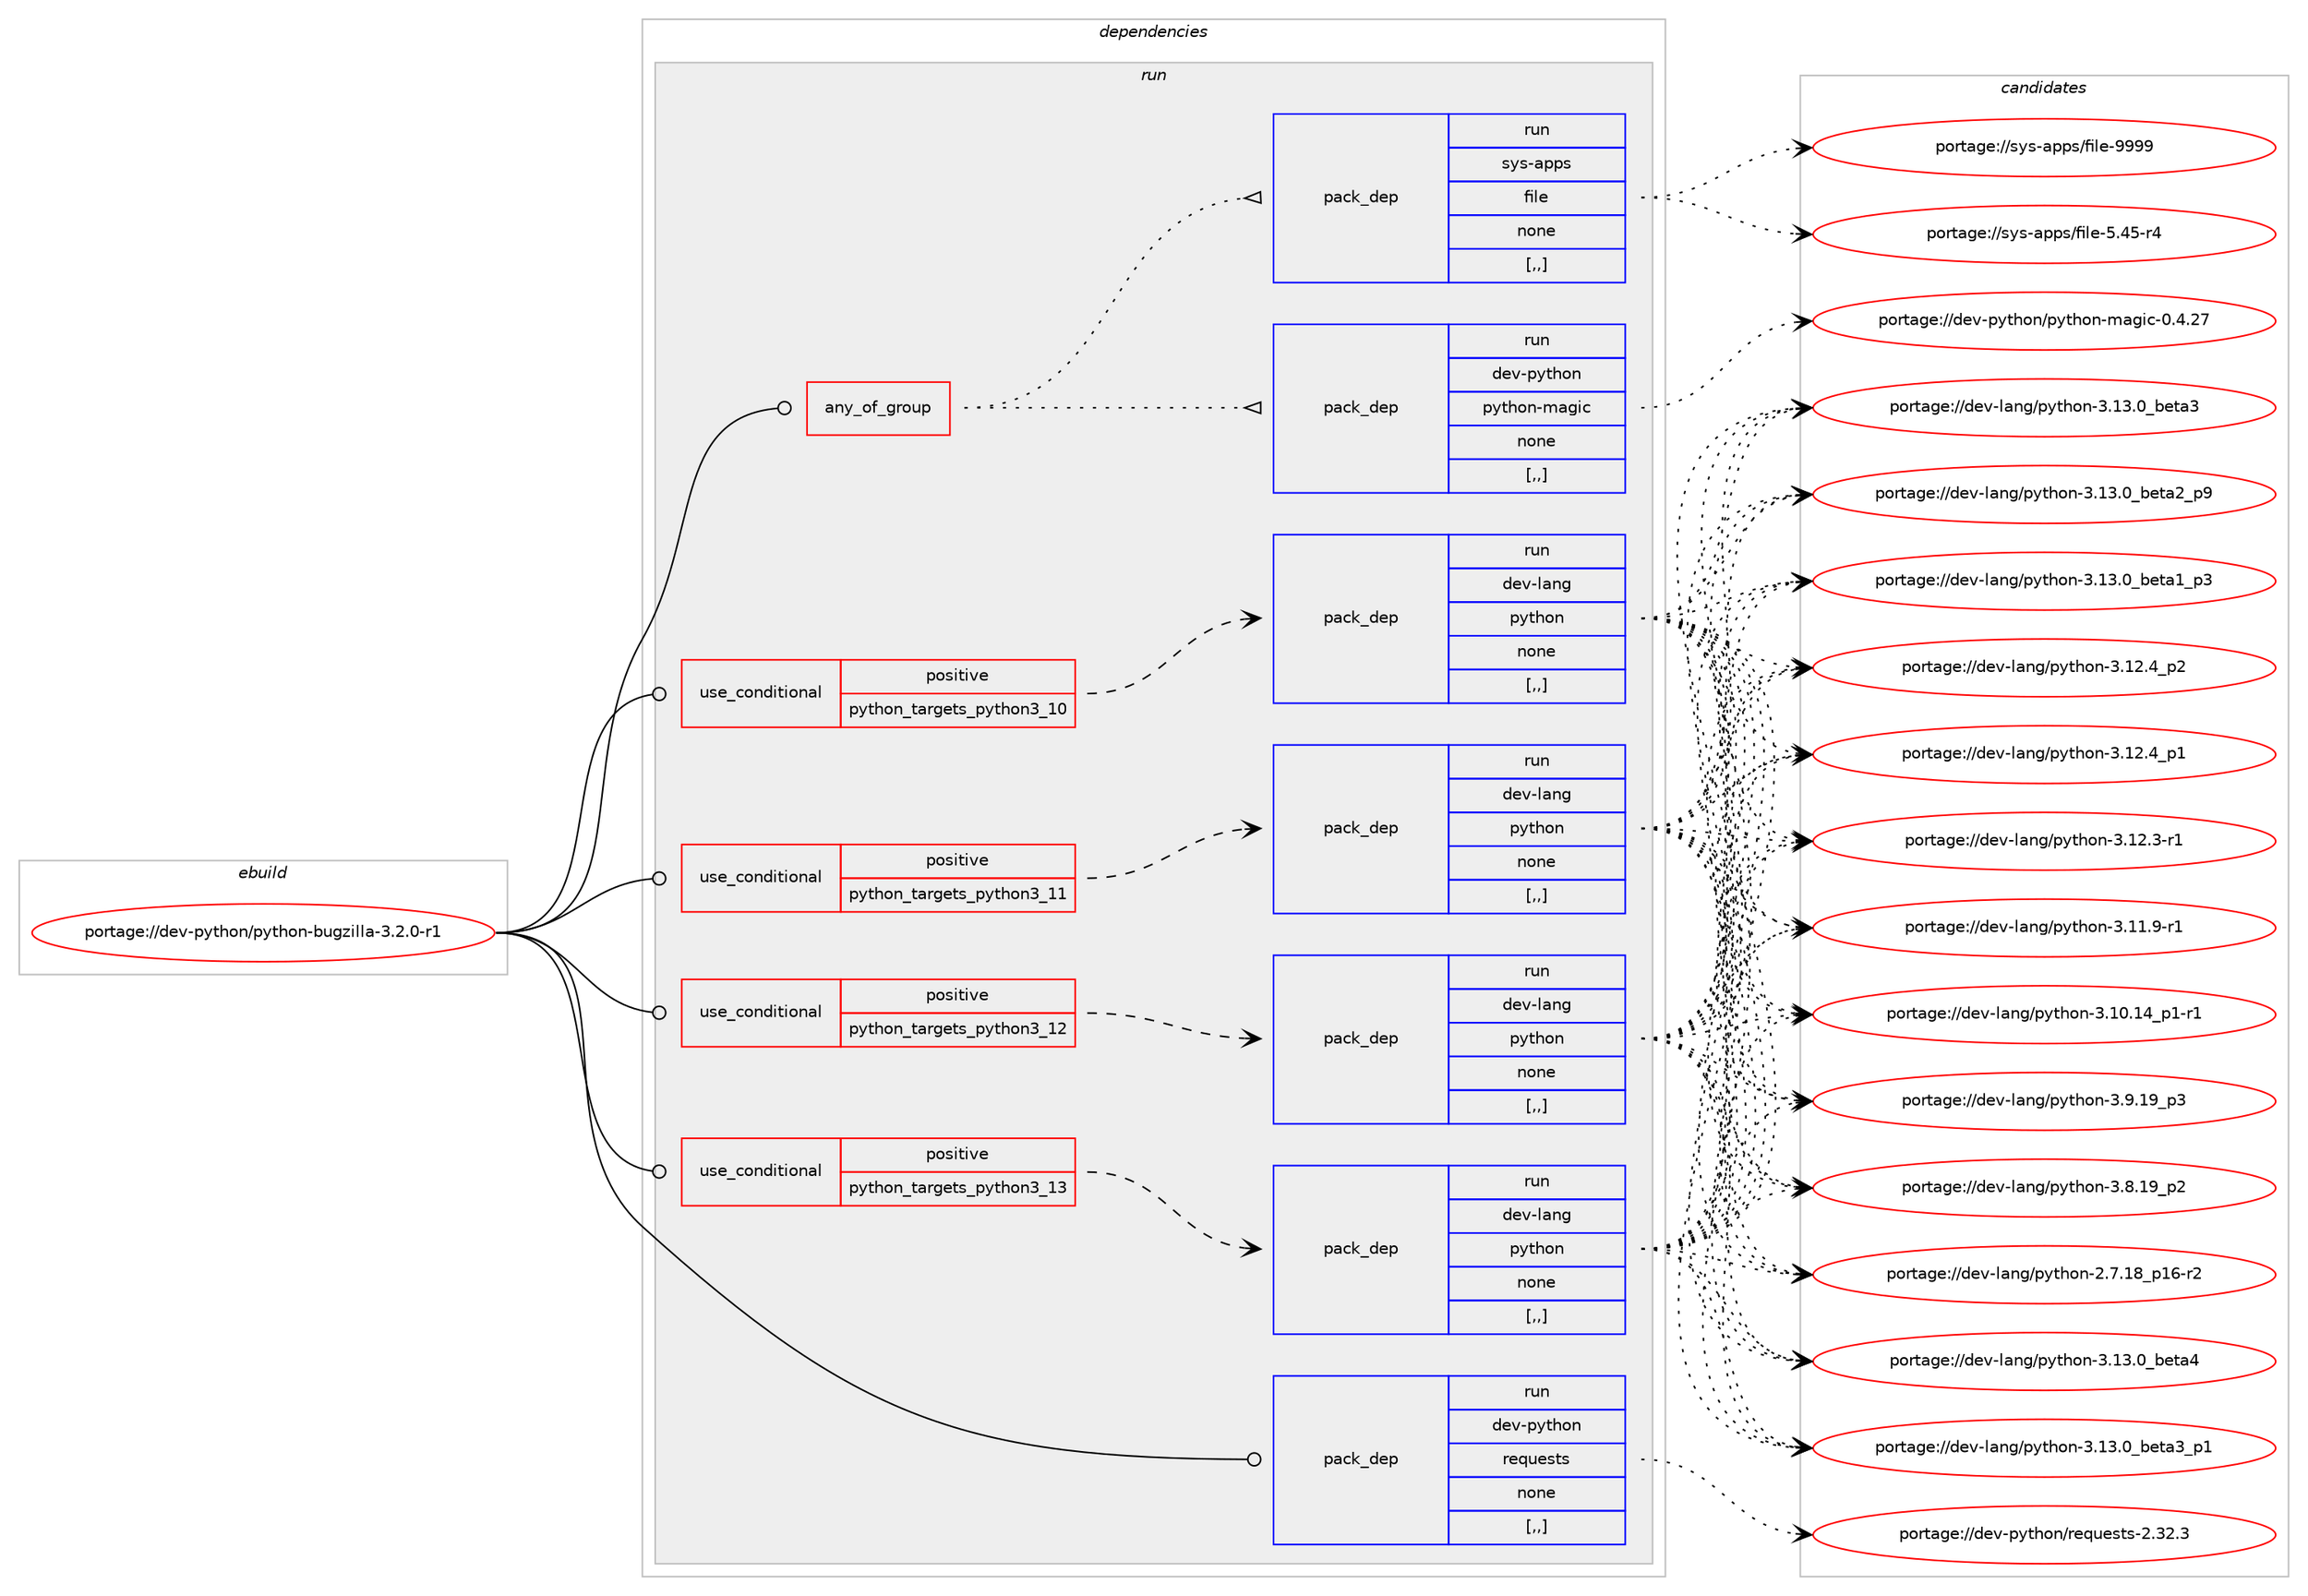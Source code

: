 digraph prolog {

# *************
# Graph options
# *************

newrank=true;
concentrate=true;
compound=true;
graph [rankdir=LR,fontname=Helvetica,fontsize=10,ranksep=1.5];#, ranksep=2.5, nodesep=0.2];
edge  [arrowhead=vee];
node  [fontname=Helvetica,fontsize=10];

# **********
# The ebuild
# **********

subgraph cluster_leftcol {
color=gray;
label=<<i>ebuild</i>>;
id [label="portage://dev-python/python-bugzilla-3.2.0-r1", color=red, width=4, href="../dev-python/python-bugzilla-3.2.0-r1.svg"];
}

# ****************
# The dependencies
# ****************

subgraph cluster_midcol {
color=gray;
label=<<i>dependencies</i>>;
subgraph cluster_compile {
fillcolor="#eeeeee";
style=filled;
label=<<i>compile</i>>;
}
subgraph cluster_compileandrun {
fillcolor="#eeeeee";
style=filled;
label=<<i>compile and run</i>>;
}
subgraph cluster_run {
fillcolor="#eeeeee";
style=filled;
label=<<i>run</i>>;
subgraph any1120 {
dependency160073 [label=<<TABLE BORDER="0" CELLBORDER="1" CELLSPACING="0" CELLPADDING="4"><TR><TD CELLPADDING="10">any_of_group</TD></TR></TABLE>>, shape=none, color=red];subgraph pack120551 {
dependency160074 [label=<<TABLE BORDER="0" CELLBORDER="1" CELLSPACING="0" CELLPADDING="4" WIDTH="220"><TR><TD ROWSPAN="6" CELLPADDING="30">pack_dep</TD></TR><TR><TD WIDTH="110">run</TD></TR><TR><TD>dev-python</TD></TR><TR><TD>python-magic</TD></TR><TR><TD>none</TD></TR><TR><TD>[,,]</TD></TR></TABLE>>, shape=none, color=blue];
}
dependency160073:e -> dependency160074:w [weight=20,style="dotted",arrowhead="oinv"];
subgraph pack120552 {
dependency160075 [label=<<TABLE BORDER="0" CELLBORDER="1" CELLSPACING="0" CELLPADDING="4" WIDTH="220"><TR><TD ROWSPAN="6" CELLPADDING="30">pack_dep</TD></TR><TR><TD WIDTH="110">run</TD></TR><TR><TD>sys-apps</TD></TR><TR><TD>file</TD></TR><TR><TD>none</TD></TR><TR><TD>[,,]</TD></TR></TABLE>>, shape=none, color=blue];
}
dependency160073:e -> dependency160075:w [weight=20,style="dotted",arrowhead="oinv"];
}
id:e -> dependency160073:w [weight=20,style="solid",arrowhead="odot"];
subgraph cond38252 {
dependency160076 [label=<<TABLE BORDER="0" CELLBORDER="1" CELLSPACING="0" CELLPADDING="4"><TR><TD ROWSPAN="3" CELLPADDING="10">use_conditional</TD></TR><TR><TD>positive</TD></TR><TR><TD>python_targets_python3_10</TD></TR></TABLE>>, shape=none, color=red];
subgraph pack120553 {
dependency160077 [label=<<TABLE BORDER="0" CELLBORDER="1" CELLSPACING="0" CELLPADDING="4" WIDTH="220"><TR><TD ROWSPAN="6" CELLPADDING="30">pack_dep</TD></TR><TR><TD WIDTH="110">run</TD></TR><TR><TD>dev-lang</TD></TR><TR><TD>python</TD></TR><TR><TD>none</TD></TR><TR><TD>[,,]</TD></TR></TABLE>>, shape=none, color=blue];
}
dependency160076:e -> dependency160077:w [weight=20,style="dashed",arrowhead="vee"];
}
id:e -> dependency160076:w [weight=20,style="solid",arrowhead="odot"];
subgraph cond38253 {
dependency160078 [label=<<TABLE BORDER="0" CELLBORDER="1" CELLSPACING="0" CELLPADDING="4"><TR><TD ROWSPAN="3" CELLPADDING="10">use_conditional</TD></TR><TR><TD>positive</TD></TR><TR><TD>python_targets_python3_11</TD></TR></TABLE>>, shape=none, color=red];
subgraph pack120554 {
dependency160079 [label=<<TABLE BORDER="0" CELLBORDER="1" CELLSPACING="0" CELLPADDING="4" WIDTH="220"><TR><TD ROWSPAN="6" CELLPADDING="30">pack_dep</TD></TR><TR><TD WIDTH="110">run</TD></TR><TR><TD>dev-lang</TD></TR><TR><TD>python</TD></TR><TR><TD>none</TD></TR><TR><TD>[,,]</TD></TR></TABLE>>, shape=none, color=blue];
}
dependency160078:e -> dependency160079:w [weight=20,style="dashed",arrowhead="vee"];
}
id:e -> dependency160078:w [weight=20,style="solid",arrowhead="odot"];
subgraph cond38254 {
dependency160080 [label=<<TABLE BORDER="0" CELLBORDER="1" CELLSPACING="0" CELLPADDING="4"><TR><TD ROWSPAN="3" CELLPADDING="10">use_conditional</TD></TR><TR><TD>positive</TD></TR><TR><TD>python_targets_python3_12</TD></TR></TABLE>>, shape=none, color=red];
subgraph pack120555 {
dependency160081 [label=<<TABLE BORDER="0" CELLBORDER="1" CELLSPACING="0" CELLPADDING="4" WIDTH="220"><TR><TD ROWSPAN="6" CELLPADDING="30">pack_dep</TD></TR><TR><TD WIDTH="110">run</TD></TR><TR><TD>dev-lang</TD></TR><TR><TD>python</TD></TR><TR><TD>none</TD></TR><TR><TD>[,,]</TD></TR></TABLE>>, shape=none, color=blue];
}
dependency160080:e -> dependency160081:w [weight=20,style="dashed",arrowhead="vee"];
}
id:e -> dependency160080:w [weight=20,style="solid",arrowhead="odot"];
subgraph cond38255 {
dependency160082 [label=<<TABLE BORDER="0" CELLBORDER="1" CELLSPACING="0" CELLPADDING="4"><TR><TD ROWSPAN="3" CELLPADDING="10">use_conditional</TD></TR><TR><TD>positive</TD></TR><TR><TD>python_targets_python3_13</TD></TR></TABLE>>, shape=none, color=red];
subgraph pack120556 {
dependency160083 [label=<<TABLE BORDER="0" CELLBORDER="1" CELLSPACING="0" CELLPADDING="4" WIDTH="220"><TR><TD ROWSPAN="6" CELLPADDING="30">pack_dep</TD></TR><TR><TD WIDTH="110">run</TD></TR><TR><TD>dev-lang</TD></TR><TR><TD>python</TD></TR><TR><TD>none</TD></TR><TR><TD>[,,]</TD></TR></TABLE>>, shape=none, color=blue];
}
dependency160082:e -> dependency160083:w [weight=20,style="dashed",arrowhead="vee"];
}
id:e -> dependency160082:w [weight=20,style="solid",arrowhead="odot"];
subgraph pack120557 {
dependency160084 [label=<<TABLE BORDER="0" CELLBORDER="1" CELLSPACING="0" CELLPADDING="4" WIDTH="220"><TR><TD ROWSPAN="6" CELLPADDING="30">pack_dep</TD></TR><TR><TD WIDTH="110">run</TD></TR><TR><TD>dev-python</TD></TR><TR><TD>requests</TD></TR><TR><TD>none</TD></TR><TR><TD>[,,]</TD></TR></TABLE>>, shape=none, color=blue];
}
id:e -> dependency160084:w [weight=20,style="solid",arrowhead="odot"];
}
}

# **************
# The candidates
# **************

subgraph cluster_choices {
rank=same;
color=gray;
label=<<i>candidates</i>>;

subgraph choice120551 {
color=black;
nodesep=1;
choice100101118451121211161041111104711212111610411111045109971031059945484652465055 [label="portage://dev-python/python-magic-0.4.27", color=red, width=4,href="../dev-python/python-magic-0.4.27.svg"];
dependency160074:e -> choice100101118451121211161041111104711212111610411111045109971031059945484652465055:w [style=dotted,weight="100"];
}
subgraph choice120552 {
color=black;
nodesep=1;
choice1151211154597112112115471021051081014557575757 [label="portage://sys-apps/file-9999", color=red, width=4,href="../sys-apps/file-9999.svg"];
choice11512111545971121121154710210510810145534652534511452 [label="portage://sys-apps/file-5.45-r4", color=red, width=4,href="../sys-apps/file-5.45-r4.svg"];
dependency160075:e -> choice1151211154597112112115471021051081014557575757:w [style=dotted,weight="100"];
dependency160075:e -> choice11512111545971121121154710210510810145534652534511452:w [style=dotted,weight="100"];
}
subgraph choice120553 {
color=black;
nodesep=1;
choice1001011184510897110103471121211161041111104551464951464895981011169752 [label="portage://dev-lang/python-3.13.0_beta4", color=red, width=4,href="../dev-lang/python-3.13.0_beta4.svg"];
choice10010111845108971101034711212111610411111045514649514648959810111697519511249 [label="portage://dev-lang/python-3.13.0_beta3_p1", color=red, width=4,href="../dev-lang/python-3.13.0_beta3_p1.svg"];
choice1001011184510897110103471121211161041111104551464951464895981011169751 [label="portage://dev-lang/python-3.13.0_beta3", color=red, width=4,href="../dev-lang/python-3.13.0_beta3.svg"];
choice10010111845108971101034711212111610411111045514649514648959810111697509511257 [label="portage://dev-lang/python-3.13.0_beta2_p9", color=red, width=4,href="../dev-lang/python-3.13.0_beta2_p9.svg"];
choice10010111845108971101034711212111610411111045514649514648959810111697499511251 [label="portage://dev-lang/python-3.13.0_beta1_p3", color=red, width=4,href="../dev-lang/python-3.13.0_beta1_p3.svg"];
choice100101118451089711010347112121116104111110455146495046529511250 [label="portage://dev-lang/python-3.12.4_p2", color=red, width=4,href="../dev-lang/python-3.12.4_p2.svg"];
choice100101118451089711010347112121116104111110455146495046529511249 [label="portage://dev-lang/python-3.12.4_p1", color=red, width=4,href="../dev-lang/python-3.12.4_p1.svg"];
choice100101118451089711010347112121116104111110455146495046514511449 [label="portage://dev-lang/python-3.12.3-r1", color=red, width=4,href="../dev-lang/python-3.12.3-r1.svg"];
choice100101118451089711010347112121116104111110455146494946574511449 [label="portage://dev-lang/python-3.11.9-r1", color=red, width=4,href="../dev-lang/python-3.11.9-r1.svg"];
choice100101118451089711010347112121116104111110455146494846495295112494511449 [label="portage://dev-lang/python-3.10.14_p1-r1", color=red, width=4,href="../dev-lang/python-3.10.14_p1-r1.svg"];
choice100101118451089711010347112121116104111110455146574649579511251 [label="portage://dev-lang/python-3.9.19_p3", color=red, width=4,href="../dev-lang/python-3.9.19_p3.svg"];
choice100101118451089711010347112121116104111110455146564649579511250 [label="portage://dev-lang/python-3.8.19_p2", color=red, width=4,href="../dev-lang/python-3.8.19_p2.svg"];
choice100101118451089711010347112121116104111110455046554649569511249544511450 [label="portage://dev-lang/python-2.7.18_p16-r2", color=red, width=4,href="../dev-lang/python-2.7.18_p16-r2.svg"];
dependency160077:e -> choice1001011184510897110103471121211161041111104551464951464895981011169752:w [style=dotted,weight="100"];
dependency160077:e -> choice10010111845108971101034711212111610411111045514649514648959810111697519511249:w [style=dotted,weight="100"];
dependency160077:e -> choice1001011184510897110103471121211161041111104551464951464895981011169751:w [style=dotted,weight="100"];
dependency160077:e -> choice10010111845108971101034711212111610411111045514649514648959810111697509511257:w [style=dotted,weight="100"];
dependency160077:e -> choice10010111845108971101034711212111610411111045514649514648959810111697499511251:w [style=dotted,weight="100"];
dependency160077:e -> choice100101118451089711010347112121116104111110455146495046529511250:w [style=dotted,weight="100"];
dependency160077:e -> choice100101118451089711010347112121116104111110455146495046529511249:w [style=dotted,weight="100"];
dependency160077:e -> choice100101118451089711010347112121116104111110455146495046514511449:w [style=dotted,weight="100"];
dependency160077:e -> choice100101118451089711010347112121116104111110455146494946574511449:w [style=dotted,weight="100"];
dependency160077:e -> choice100101118451089711010347112121116104111110455146494846495295112494511449:w [style=dotted,weight="100"];
dependency160077:e -> choice100101118451089711010347112121116104111110455146574649579511251:w [style=dotted,weight="100"];
dependency160077:e -> choice100101118451089711010347112121116104111110455146564649579511250:w [style=dotted,weight="100"];
dependency160077:e -> choice100101118451089711010347112121116104111110455046554649569511249544511450:w [style=dotted,weight="100"];
}
subgraph choice120554 {
color=black;
nodesep=1;
choice1001011184510897110103471121211161041111104551464951464895981011169752 [label="portage://dev-lang/python-3.13.0_beta4", color=red, width=4,href="../dev-lang/python-3.13.0_beta4.svg"];
choice10010111845108971101034711212111610411111045514649514648959810111697519511249 [label="portage://dev-lang/python-3.13.0_beta3_p1", color=red, width=4,href="../dev-lang/python-3.13.0_beta3_p1.svg"];
choice1001011184510897110103471121211161041111104551464951464895981011169751 [label="portage://dev-lang/python-3.13.0_beta3", color=red, width=4,href="../dev-lang/python-3.13.0_beta3.svg"];
choice10010111845108971101034711212111610411111045514649514648959810111697509511257 [label="portage://dev-lang/python-3.13.0_beta2_p9", color=red, width=4,href="../dev-lang/python-3.13.0_beta2_p9.svg"];
choice10010111845108971101034711212111610411111045514649514648959810111697499511251 [label="portage://dev-lang/python-3.13.0_beta1_p3", color=red, width=4,href="../dev-lang/python-3.13.0_beta1_p3.svg"];
choice100101118451089711010347112121116104111110455146495046529511250 [label="portage://dev-lang/python-3.12.4_p2", color=red, width=4,href="../dev-lang/python-3.12.4_p2.svg"];
choice100101118451089711010347112121116104111110455146495046529511249 [label="portage://dev-lang/python-3.12.4_p1", color=red, width=4,href="../dev-lang/python-3.12.4_p1.svg"];
choice100101118451089711010347112121116104111110455146495046514511449 [label="portage://dev-lang/python-3.12.3-r1", color=red, width=4,href="../dev-lang/python-3.12.3-r1.svg"];
choice100101118451089711010347112121116104111110455146494946574511449 [label="portage://dev-lang/python-3.11.9-r1", color=red, width=4,href="../dev-lang/python-3.11.9-r1.svg"];
choice100101118451089711010347112121116104111110455146494846495295112494511449 [label="portage://dev-lang/python-3.10.14_p1-r1", color=red, width=4,href="../dev-lang/python-3.10.14_p1-r1.svg"];
choice100101118451089711010347112121116104111110455146574649579511251 [label="portage://dev-lang/python-3.9.19_p3", color=red, width=4,href="../dev-lang/python-3.9.19_p3.svg"];
choice100101118451089711010347112121116104111110455146564649579511250 [label="portage://dev-lang/python-3.8.19_p2", color=red, width=4,href="../dev-lang/python-3.8.19_p2.svg"];
choice100101118451089711010347112121116104111110455046554649569511249544511450 [label="portage://dev-lang/python-2.7.18_p16-r2", color=red, width=4,href="../dev-lang/python-2.7.18_p16-r2.svg"];
dependency160079:e -> choice1001011184510897110103471121211161041111104551464951464895981011169752:w [style=dotted,weight="100"];
dependency160079:e -> choice10010111845108971101034711212111610411111045514649514648959810111697519511249:w [style=dotted,weight="100"];
dependency160079:e -> choice1001011184510897110103471121211161041111104551464951464895981011169751:w [style=dotted,weight="100"];
dependency160079:e -> choice10010111845108971101034711212111610411111045514649514648959810111697509511257:w [style=dotted,weight="100"];
dependency160079:e -> choice10010111845108971101034711212111610411111045514649514648959810111697499511251:w [style=dotted,weight="100"];
dependency160079:e -> choice100101118451089711010347112121116104111110455146495046529511250:w [style=dotted,weight="100"];
dependency160079:e -> choice100101118451089711010347112121116104111110455146495046529511249:w [style=dotted,weight="100"];
dependency160079:e -> choice100101118451089711010347112121116104111110455146495046514511449:w [style=dotted,weight="100"];
dependency160079:e -> choice100101118451089711010347112121116104111110455146494946574511449:w [style=dotted,weight="100"];
dependency160079:e -> choice100101118451089711010347112121116104111110455146494846495295112494511449:w [style=dotted,weight="100"];
dependency160079:e -> choice100101118451089711010347112121116104111110455146574649579511251:w [style=dotted,weight="100"];
dependency160079:e -> choice100101118451089711010347112121116104111110455146564649579511250:w [style=dotted,weight="100"];
dependency160079:e -> choice100101118451089711010347112121116104111110455046554649569511249544511450:w [style=dotted,weight="100"];
}
subgraph choice120555 {
color=black;
nodesep=1;
choice1001011184510897110103471121211161041111104551464951464895981011169752 [label="portage://dev-lang/python-3.13.0_beta4", color=red, width=4,href="../dev-lang/python-3.13.0_beta4.svg"];
choice10010111845108971101034711212111610411111045514649514648959810111697519511249 [label="portage://dev-lang/python-3.13.0_beta3_p1", color=red, width=4,href="../dev-lang/python-3.13.0_beta3_p1.svg"];
choice1001011184510897110103471121211161041111104551464951464895981011169751 [label="portage://dev-lang/python-3.13.0_beta3", color=red, width=4,href="../dev-lang/python-3.13.0_beta3.svg"];
choice10010111845108971101034711212111610411111045514649514648959810111697509511257 [label="portage://dev-lang/python-3.13.0_beta2_p9", color=red, width=4,href="../dev-lang/python-3.13.0_beta2_p9.svg"];
choice10010111845108971101034711212111610411111045514649514648959810111697499511251 [label="portage://dev-lang/python-3.13.0_beta1_p3", color=red, width=4,href="../dev-lang/python-3.13.0_beta1_p3.svg"];
choice100101118451089711010347112121116104111110455146495046529511250 [label="portage://dev-lang/python-3.12.4_p2", color=red, width=4,href="../dev-lang/python-3.12.4_p2.svg"];
choice100101118451089711010347112121116104111110455146495046529511249 [label="portage://dev-lang/python-3.12.4_p1", color=red, width=4,href="../dev-lang/python-3.12.4_p1.svg"];
choice100101118451089711010347112121116104111110455146495046514511449 [label="portage://dev-lang/python-3.12.3-r1", color=red, width=4,href="../dev-lang/python-3.12.3-r1.svg"];
choice100101118451089711010347112121116104111110455146494946574511449 [label="portage://dev-lang/python-3.11.9-r1", color=red, width=4,href="../dev-lang/python-3.11.9-r1.svg"];
choice100101118451089711010347112121116104111110455146494846495295112494511449 [label="portage://dev-lang/python-3.10.14_p1-r1", color=red, width=4,href="../dev-lang/python-3.10.14_p1-r1.svg"];
choice100101118451089711010347112121116104111110455146574649579511251 [label="portage://dev-lang/python-3.9.19_p3", color=red, width=4,href="../dev-lang/python-3.9.19_p3.svg"];
choice100101118451089711010347112121116104111110455146564649579511250 [label="portage://dev-lang/python-3.8.19_p2", color=red, width=4,href="../dev-lang/python-3.8.19_p2.svg"];
choice100101118451089711010347112121116104111110455046554649569511249544511450 [label="portage://dev-lang/python-2.7.18_p16-r2", color=red, width=4,href="../dev-lang/python-2.7.18_p16-r2.svg"];
dependency160081:e -> choice1001011184510897110103471121211161041111104551464951464895981011169752:w [style=dotted,weight="100"];
dependency160081:e -> choice10010111845108971101034711212111610411111045514649514648959810111697519511249:w [style=dotted,weight="100"];
dependency160081:e -> choice1001011184510897110103471121211161041111104551464951464895981011169751:w [style=dotted,weight="100"];
dependency160081:e -> choice10010111845108971101034711212111610411111045514649514648959810111697509511257:w [style=dotted,weight="100"];
dependency160081:e -> choice10010111845108971101034711212111610411111045514649514648959810111697499511251:w [style=dotted,weight="100"];
dependency160081:e -> choice100101118451089711010347112121116104111110455146495046529511250:w [style=dotted,weight="100"];
dependency160081:e -> choice100101118451089711010347112121116104111110455146495046529511249:w [style=dotted,weight="100"];
dependency160081:e -> choice100101118451089711010347112121116104111110455146495046514511449:w [style=dotted,weight="100"];
dependency160081:e -> choice100101118451089711010347112121116104111110455146494946574511449:w [style=dotted,weight="100"];
dependency160081:e -> choice100101118451089711010347112121116104111110455146494846495295112494511449:w [style=dotted,weight="100"];
dependency160081:e -> choice100101118451089711010347112121116104111110455146574649579511251:w [style=dotted,weight="100"];
dependency160081:e -> choice100101118451089711010347112121116104111110455146564649579511250:w [style=dotted,weight="100"];
dependency160081:e -> choice100101118451089711010347112121116104111110455046554649569511249544511450:w [style=dotted,weight="100"];
}
subgraph choice120556 {
color=black;
nodesep=1;
choice1001011184510897110103471121211161041111104551464951464895981011169752 [label="portage://dev-lang/python-3.13.0_beta4", color=red, width=4,href="../dev-lang/python-3.13.0_beta4.svg"];
choice10010111845108971101034711212111610411111045514649514648959810111697519511249 [label="portage://dev-lang/python-3.13.0_beta3_p1", color=red, width=4,href="../dev-lang/python-3.13.0_beta3_p1.svg"];
choice1001011184510897110103471121211161041111104551464951464895981011169751 [label="portage://dev-lang/python-3.13.0_beta3", color=red, width=4,href="../dev-lang/python-3.13.0_beta3.svg"];
choice10010111845108971101034711212111610411111045514649514648959810111697509511257 [label="portage://dev-lang/python-3.13.0_beta2_p9", color=red, width=4,href="../dev-lang/python-3.13.0_beta2_p9.svg"];
choice10010111845108971101034711212111610411111045514649514648959810111697499511251 [label="portage://dev-lang/python-3.13.0_beta1_p3", color=red, width=4,href="../dev-lang/python-3.13.0_beta1_p3.svg"];
choice100101118451089711010347112121116104111110455146495046529511250 [label="portage://dev-lang/python-3.12.4_p2", color=red, width=4,href="../dev-lang/python-3.12.4_p2.svg"];
choice100101118451089711010347112121116104111110455146495046529511249 [label="portage://dev-lang/python-3.12.4_p1", color=red, width=4,href="../dev-lang/python-3.12.4_p1.svg"];
choice100101118451089711010347112121116104111110455146495046514511449 [label="portage://dev-lang/python-3.12.3-r1", color=red, width=4,href="../dev-lang/python-3.12.3-r1.svg"];
choice100101118451089711010347112121116104111110455146494946574511449 [label="portage://dev-lang/python-3.11.9-r1", color=red, width=4,href="../dev-lang/python-3.11.9-r1.svg"];
choice100101118451089711010347112121116104111110455146494846495295112494511449 [label="portage://dev-lang/python-3.10.14_p1-r1", color=red, width=4,href="../dev-lang/python-3.10.14_p1-r1.svg"];
choice100101118451089711010347112121116104111110455146574649579511251 [label="portage://dev-lang/python-3.9.19_p3", color=red, width=4,href="../dev-lang/python-3.9.19_p3.svg"];
choice100101118451089711010347112121116104111110455146564649579511250 [label="portage://dev-lang/python-3.8.19_p2", color=red, width=4,href="../dev-lang/python-3.8.19_p2.svg"];
choice100101118451089711010347112121116104111110455046554649569511249544511450 [label="portage://dev-lang/python-2.7.18_p16-r2", color=red, width=4,href="../dev-lang/python-2.7.18_p16-r2.svg"];
dependency160083:e -> choice1001011184510897110103471121211161041111104551464951464895981011169752:w [style=dotted,weight="100"];
dependency160083:e -> choice10010111845108971101034711212111610411111045514649514648959810111697519511249:w [style=dotted,weight="100"];
dependency160083:e -> choice1001011184510897110103471121211161041111104551464951464895981011169751:w [style=dotted,weight="100"];
dependency160083:e -> choice10010111845108971101034711212111610411111045514649514648959810111697509511257:w [style=dotted,weight="100"];
dependency160083:e -> choice10010111845108971101034711212111610411111045514649514648959810111697499511251:w [style=dotted,weight="100"];
dependency160083:e -> choice100101118451089711010347112121116104111110455146495046529511250:w [style=dotted,weight="100"];
dependency160083:e -> choice100101118451089711010347112121116104111110455146495046529511249:w [style=dotted,weight="100"];
dependency160083:e -> choice100101118451089711010347112121116104111110455146495046514511449:w [style=dotted,weight="100"];
dependency160083:e -> choice100101118451089711010347112121116104111110455146494946574511449:w [style=dotted,weight="100"];
dependency160083:e -> choice100101118451089711010347112121116104111110455146494846495295112494511449:w [style=dotted,weight="100"];
dependency160083:e -> choice100101118451089711010347112121116104111110455146574649579511251:w [style=dotted,weight="100"];
dependency160083:e -> choice100101118451089711010347112121116104111110455146564649579511250:w [style=dotted,weight="100"];
dependency160083:e -> choice100101118451089711010347112121116104111110455046554649569511249544511450:w [style=dotted,weight="100"];
}
subgraph choice120557 {
color=black;
nodesep=1;
choice100101118451121211161041111104711410111311710111511611545504651504651 [label="portage://dev-python/requests-2.32.3", color=red, width=4,href="../dev-python/requests-2.32.3.svg"];
dependency160084:e -> choice100101118451121211161041111104711410111311710111511611545504651504651:w [style=dotted,weight="100"];
}
}

}
